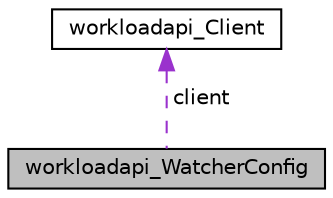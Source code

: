 digraph "workloadapi_WatcherConfig"
{
  edge [fontname="Helvetica",fontsize="10",labelfontname="Helvetica",labelfontsize="10"];
  node [fontname="Helvetica",fontsize="10",shape=record];
  Node1 [label="workloadapi_WatcherConfig",height=0.2,width=0.4,color="black", fillcolor="grey75", style="filled", fontcolor="black"];
  Node2 -> Node1 [dir="back",color="darkorchid3",fontsize="10",style="dashed",label=" client" ,fontname="Helvetica"];
  Node2 [label="workloadapi_Client",height=0.2,width=0.4,color="black", fillcolor="white", style="filled",URL="$structworkloadapi__Client.html"];
}
